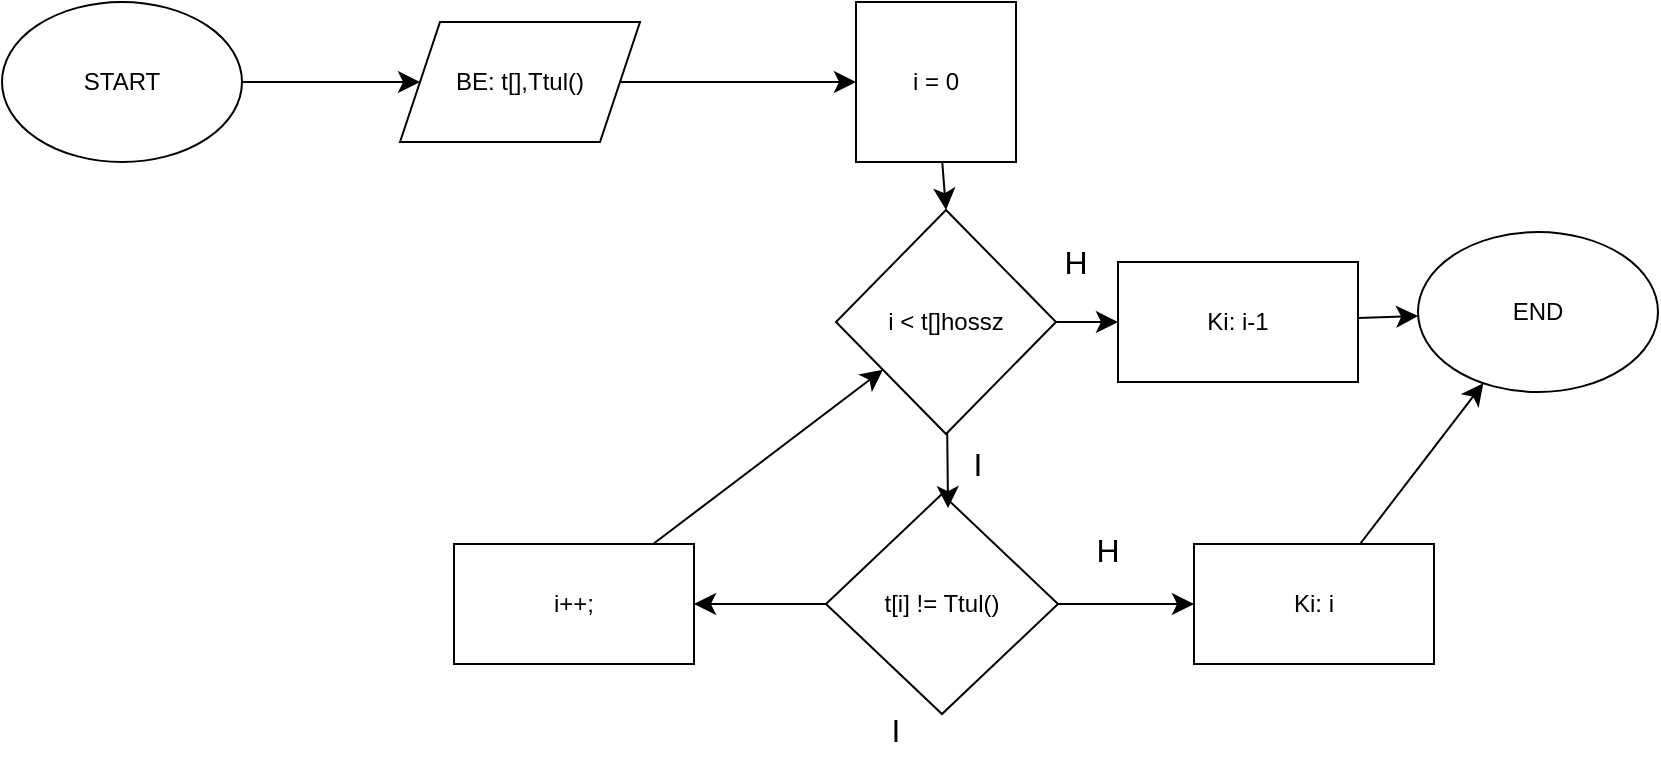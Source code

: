 <mxfile version="24.7.12">
  <diagram name="1 oldal" id="uSFsyTVY-DGPZTVXkHdG">
    <mxGraphModel dx="1669" dy="1127" grid="0" gridSize="10" guides="1" tooltips="1" connect="1" arrows="1" fold="1" page="0" pageScale="1" pageWidth="827" pageHeight="1169" math="0" shadow="0">
      <root>
        <mxCell id="0" />
        <mxCell id="1" parent="0" />
        <mxCell id="vUZU81bNw2DUVFO8OLQp-4" value="" style="edgeStyle=none;curved=1;rounded=0;orthogonalLoop=1;jettySize=auto;html=1;fontSize=12;startSize=8;endSize=8;" edge="1" parent="1" source="vUZU81bNw2DUVFO8OLQp-1" target="vUZU81bNw2DUVFO8OLQp-3">
          <mxGeometry relative="1" as="geometry" />
        </mxCell>
        <mxCell id="vUZU81bNw2DUVFO8OLQp-1" value="START" style="ellipse;whiteSpace=wrap;html=1;" vertex="1" parent="1">
          <mxGeometry x="-646" y="-143" width="120" height="80" as="geometry" />
        </mxCell>
        <mxCell id="vUZU81bNw2DUVFO8OLQp-6" value="" style="edgeStyle=none;curved=1;rounded=0;orthogonalLoop=1;jettySize=auto;html=1;fontSize=12;startSize=8;endSize=8;" edge="1" parent="1" source="vUZU81bNw2DUVFO8OLQp-3" target="vUZU81bNw2DUVFO8OLQp-5">
          <mxGeometry relative="1" as="geometry" />
        </mxCell>
        <mxCell id="vUZU81bNw2DUVFO8OLQp-3" value="BE: t[],Ttul()" style="shape=parallelogram;perimeter=parallelogramPerimeter;whiteSpace=wrap;html=1;fixedSize=1;" vertex="1" parent="1">
          <mxGeometry x="-447" y="-133" width="120" height="60" as="geometry" />
        </mxCell>
        <mxCell id="vUZU81bNw2DUVFO8OLQp-21" style="edgeStyle=none;curved=1;rounded=0;orthogonalLoop=1;jettySize=auto;html=1;entryX=0.5;entryY=0;entryDx=0;entryDy=0;fontSize=12;startSize=8;endSize=8;" edge="1" parent="1" source="vUZU81bNw2DUVFO8OLQp-5" target="vUZU81bNw2DUVFO8OLQp-7">
          <mxGeometry relative="1" as="geometry" />
        </mxCell>
        <mxCell id="vUZU81bNw2DUVFO8OLQp-5" value="i = 0" style="whiteSpace=wrap;html=1;aspect=fixed;" vertex="1" parent="1">
          <mxGeometry x="-219" y="-143" width="80" height="80" as="geometry" />
        </mxCell>
        <mxCell id="vUZU81bNw2DUVFO8OLQp-29" value="" style="edgeStyle=none;curved=1;rounded=0;orthogonalLoop=1;jettySize=auto;html=1;fontSize=12;startSize=8;endSize=8;" edge="1" parent="1" source="vUZU81bNw2DUVFO8OLQp-7" target="vUZU81bNw2DUVFO8OLQp-28">
          <mxGeometry relative="1" as="geometry" />
        </mxCell>
        <mxCell id="vUZU81bNw2DUVFO8OLQp-7" value="i &amp;lt; t[]hossz" style="rhombus;whiteSpace=wrap;html=1;" vertex="1" parent="1">
          <mxGeometry x="-229" y="-39" width="110" height="112" as="geometry" />
        </mxCell>
        <mxCell id="vUZU81bNw2DUVFO8OLQp-8" value="END" style="ellipse;whiteSpace=wrap;html=1;" vertex="1" parent="1">
          <mxGeometry x="62" y="-28" width="120" height="80" as="geometry" />
        </mxCell>
        <mxCell id="vUZU81bNw2DUVFO8OLQp-11" value="" style="edgeStyle=none;curved=1;rounded=0;orthogonalLoop=1;jettySize=auto;html=1;fontSize=12;startSize=8;endSize=8;" edge="1" parent="1" source="vUZU81bNw2DUVFO8OLQp-9" target="vUZU81bNw2DUVFO8OLQp-10">
          <mxGeometry relative="1" as="geometry" />
        </mxCell>
        <mxCell id="vUZU81bNw2DUVFO8OLQp-14" value="" style="edgeStyle=none;curved=1;rounded=0;orthogonalLoop=1;jettySize=auto;html=1;fontSize=12;startSize=8;endSize=8;" edge="1" parent="1" source="vUZU81bNw2DUVFO8OLQp-9" target="vUZU81bNw2DUVFO8OLQp-13">
          <mxGeometry relative="1" as="geometry" />
        </mxCell>
        <mxCell id="vUZU81bNw2DUVFO8OLQp-9" value="t[i] != Ttul()" style="rhombus;whiteSpace=wrap;html=1;" vertex="1" parent="1">
          <mxGeometry x="-234" y="103" width="116" height="110" as="geometry" />
        </mxCell>
        <mxCell id="vUZU81bNw2DUVFO8OLQp-12" value="" style="edgeStyle=none;curved=1;rounded=0;orthogonalLoop=1;jettySize=auto;html=1;fontSize=12;startSize=8;endSize=8;" edge="1" parent="1" source="vUZU81bNw2DUVFO8OLQp-10" target="vUZU81bNw2DUVFO8OLQp-8">
          <mxGeometry relative="1" as="geometry" />
        </mxCell>
        <mxCell id="vUZU81bNw2DUVFO8OLQp-10" value="Ki: i" style="rounded=0;whiteSpace=wrap;html=1;" vertex="1" parent="1">
          <mxGeometry x="-50" y="128" width="120" height="60" as="geometry" />
        </mxCell>
        <mxCell id="vUZU81bNw2DUVFO8OLQp-32" style="edgeStyle=none;curved=1;rounded=0;orthogonalLoop=1;jettySize=auto;html=1;fontSize=12;startSize=8;endSize=8;" edge="1" parent="1" source="vUZU81bNw2DUVFO8OLQp-13" target="vUZU81bNw2DUVFO8OLQp-7">
          <mxGeometry relative="1" as="geometry" />
        </mxCell>
        <mxCell id="vUZU81bNw2DUVFO8OLQp-13" value="i++;" style="rounded=0;whiteSpace=wrap;html=1;" vertex="1" parent="1">
          <mxGeometry x="-420" y="128" width="120" height="60" as="geometry" />
        </mxCell>
        <mxCell id="vUZU81bNw2DUVFO8OLQp-15" value="I" style="text;html=1;align=center;verticalAlign=middle;whiteSpace=wrap;rounded=0;fontSize=16;" vertex="1" parent="1">
          <mxGeometry x="-229" y="206" width="60" height="30" as="geometry" />
        </mxCell>
        <mxCell id="vUZU81bNw2DUVFO8OLQp-16" value="H" style="text;html=1;align=center;verticalAlign=middle;whiteSpace=wrap;rounded=0;fontSize=16;" vertex="1" parent="1">
          <mxGeometry x="-123" y="116" width="60" height="30" as="geometry" />
        </mxCell>
        <mxCell id="vUZU81bNw2DUVFO8OLQp-17" value="I" style="text;html=1;align=center;verticalAlign=middle;whiteSpace=wrap;rounded=0;fontSize=16;" vertex="1" parent="1">
          <mxGeometry x="-188" y="73" width="60" height="30" as="geometry" />
        </mxCell>
        <mxCell id="vUZU81bNw2DUVFO8OLQp-22" style="edgeStyle=none;curved=1;rounded=0;orthogonalLoop=1;jettySize=auto;html=1;entryX=0.526;entryY=0.064;entryDx=0;entryDy=0;entryPerimeter=0;fontSize=12;startSize=8;endSize=8;" edge="1" parent="1" source="vUZU81bNw2DUVFO8OLQp-7" target="vUZU81bNw2DUVFO8OLQp-9">
          <mxGeometry relative="1" as="geometry" />
        </mxCell>
        <mxCell id="vUZU81bNw2DUVFO8OLQp-30" value="" style="edgeStyle=none;curved=1;rounded=0;orthogonalLoop=1;jettySize=auto;html=1;fontSize=12;startSize=8;endSize=8;" edge="1" parent="1" source="vUZU81bNw2DUVFO8OLQp-28" target="vUZU81bNw2DUVFO8OLQp-8">
          <mxGeometry relative="1" as="geometry" />
        </mxCell>
        <mxCell id="vUZU81bNw2DUVFO8OLQp-28" value="Ki: i-1" style="rounded=0;whiteSpace=wrap;html=1;" vertex="1" parent="1">
          <mxGeometry x="-88" y="-13" width="120" height="60" as="geometry" />
        </mxCell>
        <mxCell id="vUZU81bNw2DUVFO8OLQp-31" value="H" style="text;html=1;align=center;verticalAlign=middle;whiteSpace=wrap;rounded=0;fontSize=16;" vertex="1" parent="1">
          <mxGeometry x="-139" y="-28" width="60" height="30" as="geometry" />
        </mxCell>
      </root>
    </mxGraphModel>
  </diagram>
</mxfile>
